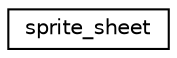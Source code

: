 digraph "Graphical Class Hierarchy"
{
 // LATEX_PDF_SIZE
  edge [fontname="Helvetica",fontsize="10",labelfontname="Helvetica",labelfontsize="10"];
  node [fontname="Helvetica",fontsize="10",shape=record];
  rankdir="LR";
  Node0 [label="sprite_sheet",height=0.2,width=0.4,color="black", fillcolor="white", style="filled",URL="$classsprite__sheet.html",tooltip="Sheet of sprites."];
}
